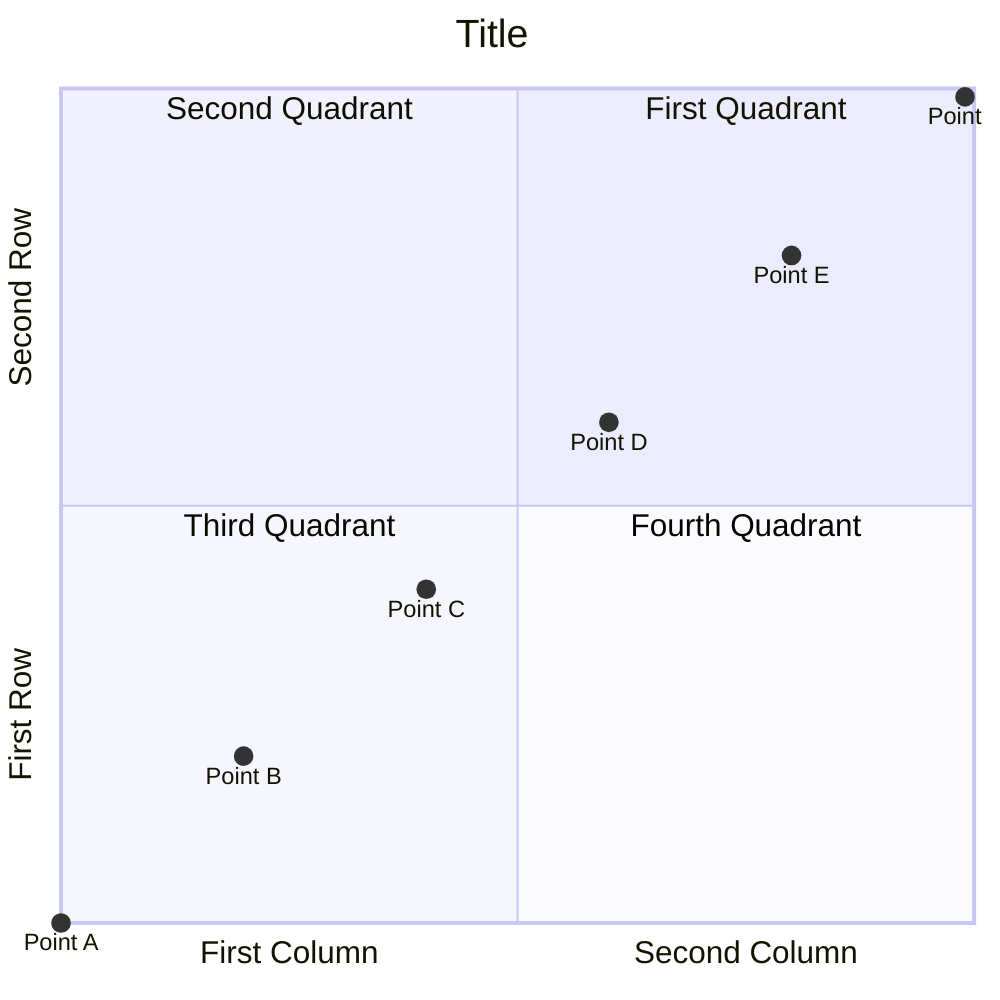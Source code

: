 quadrantChart
    title Title
    x-axis First Column --> Second Column
    y-axis First Row --> Second Row
    quadrant-1 First Quadrant
    quadrant-2 Second Quadrant
    quadrant-3 Third Quadrant
    quadrant-4 Fourth Quadrant
    Point A: [0.0, 0.0]
    Point B: [0.2, 0.2]
    Point C: [0.4, 0.4]
    Point D: [0.6, 0.6]
    Point E: [0.8, 0.8]
    Point F: [0.99, 0.99]